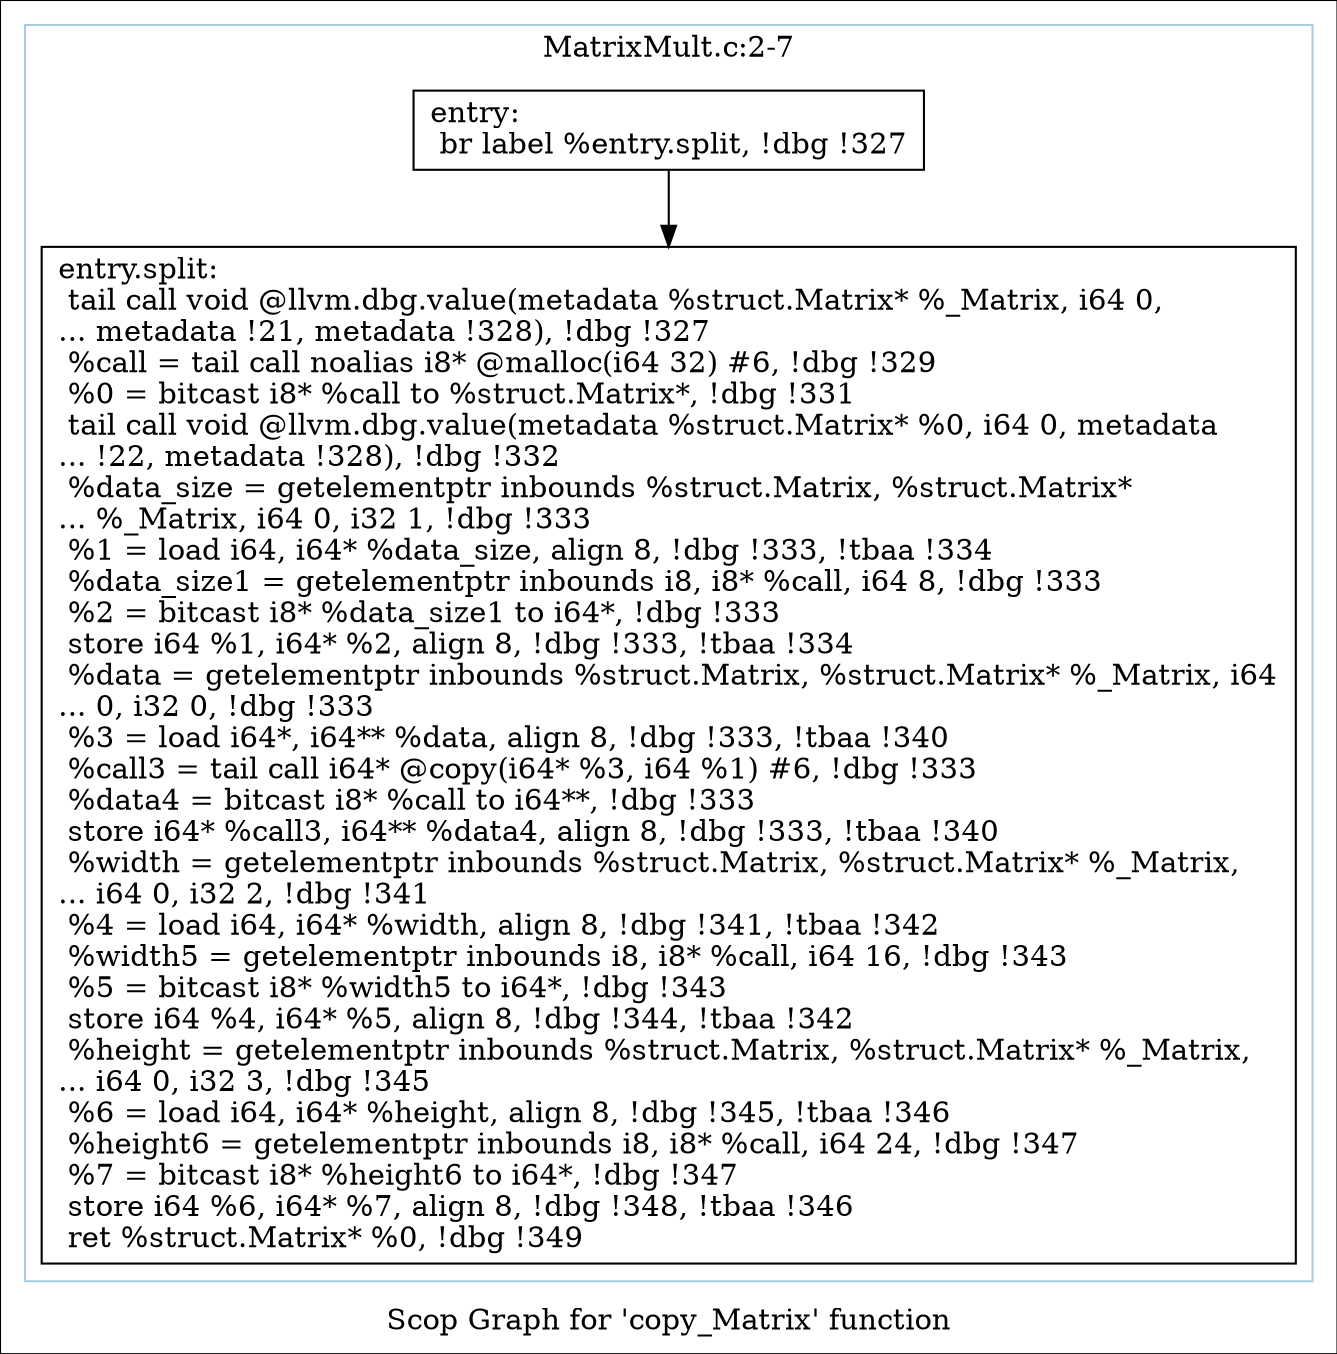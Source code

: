 digraph "Scop Graph for 'copy_Matrix' function" {
	label="Scop Graph for 'copy_Matrix' function";

	Node0xa74be30 [shape=record,label="{entry:\l  br label %entry.split, !dbg !327\l}"];
	Node0xa74be30 -> Node0xa719440;
	Node0xa719440 [shape=record,label="{entry.split:                                      \l  tail call void @llvm.dbg.value(metadata %struct.Matrix* %_Matrix, i64 0,\l... metadata !21, metadata !328), !dbg !327\l  %call = tail call noalias i8* @malloc(i64 32) #6, !dbg !329\l  %0 = bitcast i8* %call to %struct.Matrix*, !dbg !331\l  tail call void @llvm.dbg.value(metadata %struct.Matrix* %0, i64 0, metadata\l... !22, metadata !328), !dbg !332\l  %data_size = getelementptr inbounds %struct.Matrix, %struct.Matrix*\l... %_Matrix, i64 0, i32 1, !dbg !333\l  %1 = load i64, i64* %data_size, align 8, !dbg !333, !tbaa !334\l  %data_size1 = getelementptr inbounds i8, i8* %call, i64 8, !dbg !333\l  %2 = bitcast i8* %data_size1 to i64*, !dbg !333\l  store i64 %1, i64* %2, align 8, !dbg !333, !tbaa !334\l  %data = getelementptr inbounds %struct.Matrix, %struct.Matrix* %_Matrix, i64\l... 0, i32 0, !dbg !333\l  %3 = load i64*, i64** %data, align 8, !dbg !333, !tbaa !340\l  %call3 = tail call i64* @copy(i64* %3, i64 %1) #6, !dbg !333\l  %data4 = bitcast i8* %call to i64**, !dbg !333\l  store i64* %call3, i64** %data4, align 8, !dbg !333, !tbaa !340\l  %width = getelementptr inbounds %struct.Matrix, %struct.Matrix* %_Matrix,\l... i64 0, i32 2, !dbg !341\l  %4 = load i64, i64* %width, align 8, !dbg !341, !tbaa !342\l  %width5 = getelementptr inbounds i8, i8* %call, i64 16, !dbg !343\l  %5 = bitcast i8* %width5 to i64*, !dbg !343\l  store i64 %4, i64* %5, align 8, !dbg !344, !tbaa !342\l  %height = getelementptr inbounds %struct.Matrix, %struct.Matrix* %_Matrix,\l... i64 0, i32 3, !dbg !345\l  %6 = load i64, i64* %height, align 8, !dbg !345, !tbaa !346\l  %height6 = getelementptr inbounds i8, i8* %call, i64 24, !dbg !347\l  %7 = bitcast i8* %height6 to i64*, !dbg !347\l  store i64 %6, i64* %7, align 8, !dbg !348, !tbaa !346\l  ret %struct.Matrix* %0, !dbg !349\l}"];
	colorscheme = "paired12"
        subgraph cluster_0xa7858a0 {
          label = "MatrixMult.c:2-7
";
          style = solid;
          color = 1
          Node0xa74be30;
          Node0xa719440;
        }
}
